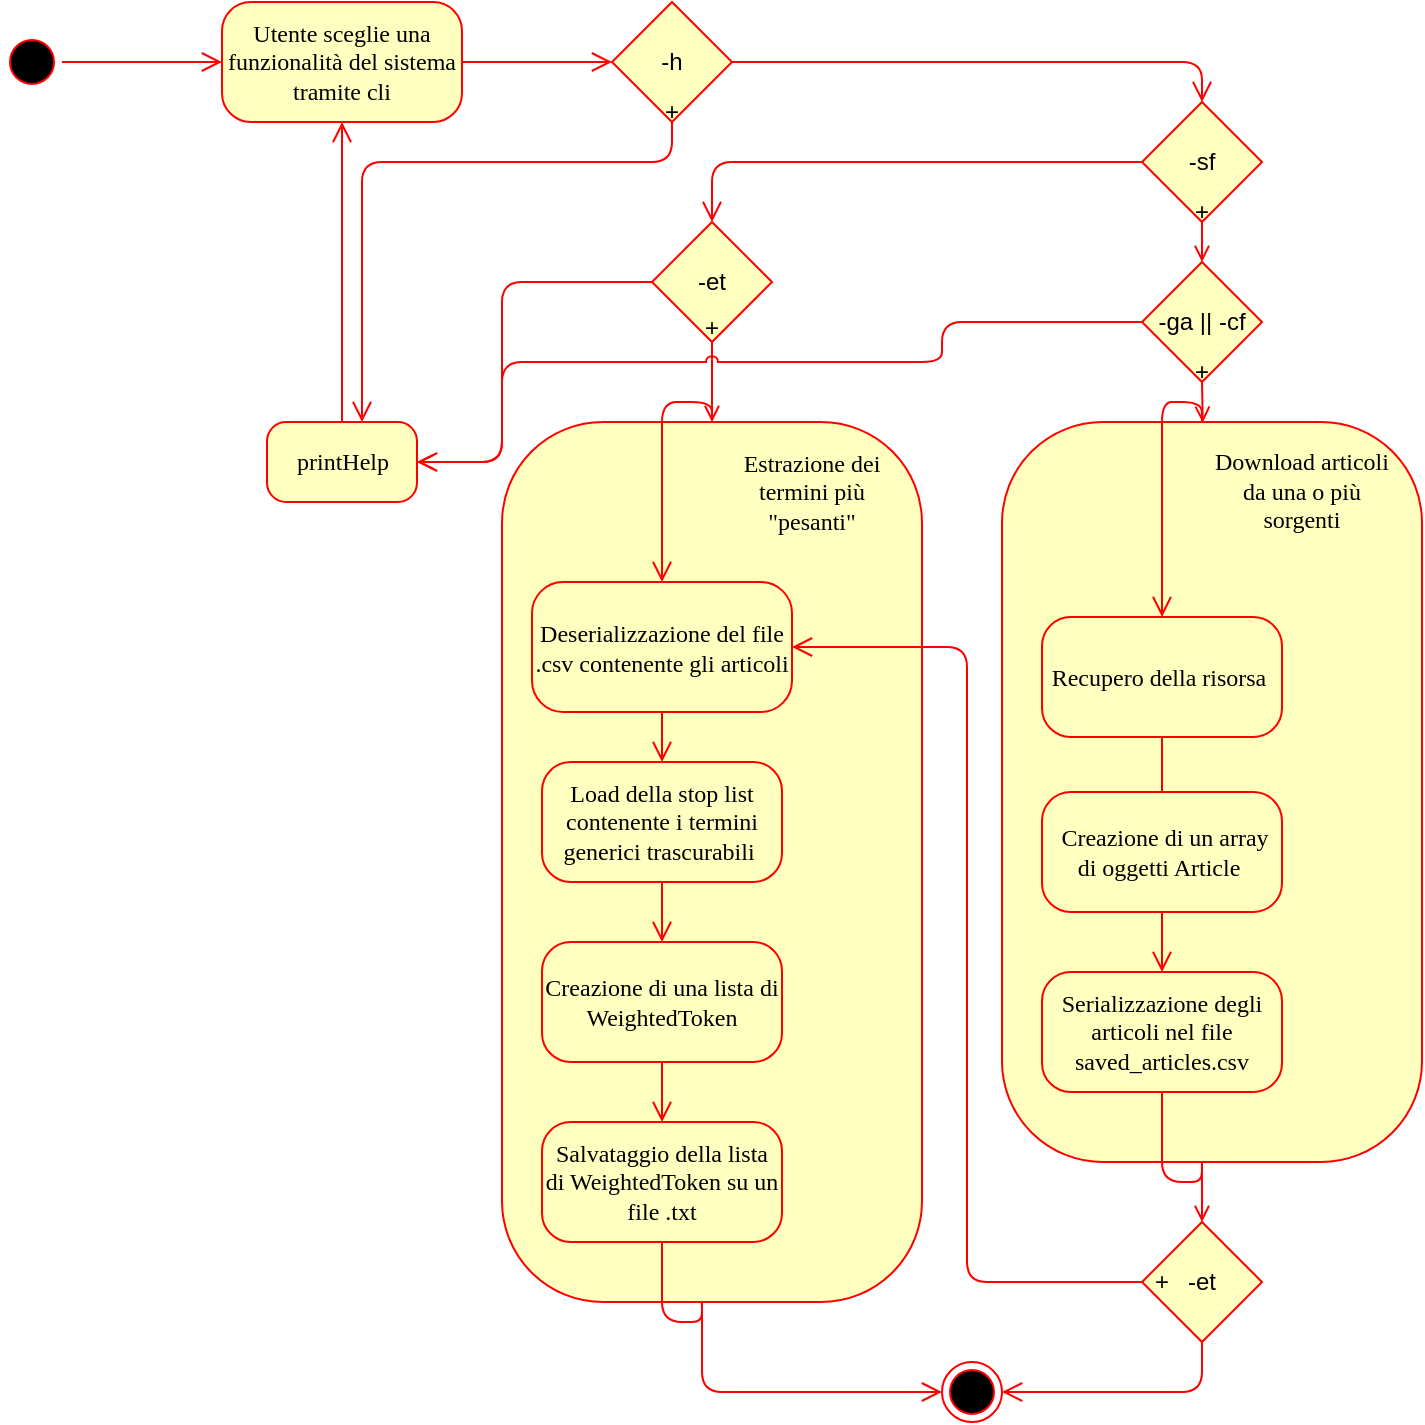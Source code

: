 <mxfile version="17.2.4" type="device"><diagram name="Page-1" id="58cdce13-f638-feb5-8d6f-7d28b1aa9fa0"><mxGraphModel dx="1102" dy="865" grid="1" gridSize="10" guides="1" tooltips="1" connect="1" arrows="1" fold="1" page="1" pageScale="1" pageWidth="1100" pageHeight="850" background="none" math="0" shadow="0"><root><mxCell id="0"/><mxCell id="1" parent="0"/><mxCell id="382b91b5511bd0f7-1" value="" style="ellipse;html=1;shape=startState;fillColor=#000000;strokeColor=#ff0000;rounded=1;shadow=0;comic=0;labelBackgroundColor=none;fontFamily=Verdana;fontSize=12;fontColor=#000000;align=center;direction=south;" parent="1" vertex="1"><mxGeometry x="130" y="135" width="30" height="30" as="geometry"/></mxCell><mxCell id="382b91b5511bd0f7-5" value="" style="rounded=1;whiteSpace=wrap;html=1;arcSize=24;fillColor=#ffffc0;strokeColor=#ff0000;shadow=0;comic=0;labelBackgroundColor=none;fontFamily=Verdana;fontSize=12;fontColor=#000000;align=center;" parent="1" vertex="1"><mxGeometry x="380" y="330" width="210" height="440" as="geometry"/></mxCell><mxCell id="382b91b5511bd0f7-6" value="Utente sceglie una funzionalità del sistema tramite cli" style="rounded=1;whiteSpace=wrap;html=1;arcSize=24;fillColor=#ffffc0;strokeColor=#ff0000;shadow=0;comic=0;labelBackgroundColor=none;fontFamily=Verdana;fontSize=12;fontColor=#000000;align=center;" parent="1" vertex="1"><mxGeometry x="240" y="120" width="120" height="60" as="geometry"/></mxCell><mxCell id="382b91b5511bd0f7-7" value="" style="rounded=1;whiteSpace=wrap;html=1;arcSize=24;fillColor=#ffffc0;strokeColor=#ff0000;shadow=0;comic=0;labelBackgroundColor=none;fontFamily=Verdana;fontSize=12;fontColor=#000000;align=center;" parent="1" vertex="1"><mxGeometry x="630" y="330" width="210" height="370" as="geometry"/></mxCell><mxCell id="3cde6dad864a17aa-13" style="edgeStyle=elbowEdgeStyle;html=1;labelBackgroundColor=none;endArrow=open;endSize=8;strokeColor=#ff0000;fontFamily=Verdana;fontSize=12;align=left;exitX=0.167;exitY=0.5;exitDx=0;exitDy=0;exitPerimeter=0;entryX=1;entryY=0.5;entryDx=0;entryDy=0;" parent="1" source="Xh5gKFFNYor1fGLEIeqE-22" target="xers-O8al9yBKqwTxHX6-8" edge="1"><mxGeometry relative="1" as="geometry"/></mxCell><mxCell id="Xh5gKFFNYor1fGLEIeqE-18" style="edgeStyle=orthogonalEdgeStyle;orthogonalLoop=1;jettySize=auto;html=1;endArrow=none;endFill=0;strokeColor=#FF0000;rounded=1;" edge="1" parent="1" source="382b91b5511bd0f7-10"><mxGeometry relative="1" as="geometry"><mxPoint x="730.0" y="700" as="targetPoint"/><Array as="points"><mxPoint x="710" y="710"/><mxPoint x="730" y="710"/></Array></mxGeometry></mxCell><mxCell id="382b91b5511bd0f7-10" value="Serializzazione degli articoli nel file saved_articles.csv" style="rounded=1;whiteSpace=wrap;html=1;arcSize=24;fillColor=#ffffc0;strokeColor=#ff0000;shadow=0;comic=0;labelBackgroundColor=none;fontFamily=Verdana;fontSize=12;fontColor=#000000;align=center;" parent="1" vertex="1"><mxGeometry x="650" y="605" width="120" height="60" as="geometry"/></mxCell><mxCell id="2a3bc250acf0617d-9" style="edgeStyle=orthogonalEdgeStyle;html=1;labelBackgroundColor=none;endArrow=open;endSize=8;strokeColor=#ff0000;fontFamily=Verdana;fontSize=12;align=left;" parent="1" source="382b91b5511bd0f7-1" target="382b91b5511bd0f7-6" edge="1"><mxGeometry relative="1" as="geometry"/></mxCell><mxCell id="2a3bc250acf0617d-10" style="edgeStyle=orthogonalEdgeStyle;html=1;labelBackgroundColor=none;endArrow=open;endSize=8;strokeColor=#ff0000;fontFamily=Verdana;fontSize=12;align=left;exitX=1;exitY=0.5;exitDx=0;exitDy=0;" parent="1" source="xers-O8al9yBKqwTxHX6-18" edge="1"><mxGeometry relative="1" as="geometry"><Array as="points"><mxPoint x="730" y="150"/></Array><mxPoint x="590" y="150" as="sourcePoint"/><mxPoint x="730" y="170" as="targetPoint"/></mxGeometry></mxCell><mxCell id="3cde6dad864a17aa-8" style="edgeStyle=elbowEdgeStyle;html=1;labelBackgroundColor=none;endArrow=open;endSize=8;strokeColor=#ff0000;fontFamily=Verdana;fontSize=12;align=left;" parent="1" target="xers-O8al9yBKqwTxHX6-2" edge="1"><mxGeometry relative="1" as="geometry"><mxPoint x="480" y="770" as="sourcePoint"/><mxPoint x="430" y="535" as="targetPoint"/><Array as="points"><mxPoint x="480" y="790"/></Array></mxGeometry></mxCell><mxCell id="xers-O8al9yBKqwTxHX6-2" value="" style="ellipse;html=1;shape=endState;fillColor=#000000;strokeColor=#ff0000;" parent="1" vertex="1"><mxGeometry x="600" y="800" width="30" height="30" as="geometry"/></mxCell><mxCell id="xers-O8al9yBKqwTxHX6-3" value="" style="edgeStyle=elbowEdgeStyle;html=1;labelBackgroundColor=none;endArrow=open;endSize=8;strokeColor=#ff0000;fontFamily=Verdana;fontSize=12;align=left;" parent="1" source="xers-O8al9yBKqwTxHX6-36" target="xers-O8al9yBKqwTxHX6-1" edge="1"><mxGeometry relative="1" as="geometry"><mxPoint x="460" y="410" as="sourcePoint"/><mxPoint x="560" y="635" as="targetPoint"/><Array as="points"/></mxGeometry></mxCell><mxCell id="Xh5gKFFNYor1fGLEIeqE-24" style="edgeStyle=orthogonalEdgeStyle;rounded=1;orthogonalLoop=1;jettySize=auto;html=1;entryX=0.475;entryY=1;entryDx=0;entryDy=0;entryPerimeter=0;fontColor=#000000;endArrow=none;endFill=0;strokeColor=#FF0000;" edge="1" parent="1" source="xers-O8al9yBKqwTxHX6-1" target="382b91b5511bd0f7-5"><mxGeometry relative="1" as="geometry"><Array as="points"><mxPoint x="460" y="780"/><mxPoint x="480" y="780"/><mxPoint x="480" y="771"/><mxPoint x="480" y="771"/></Array></mxGeometry></mxCell><mxCell id="xers-O8al9yBKqwTxHX6-1" value="Salvataggio della lista di WeightedToken su un file .txt" style="rounded=1;whiteSpace=wrap;html=1;arcSize=24;fillColor=#ffffc0;strokeColor=#ff0000;shadow=0;comic=0;labelBackgroundColor=none;fontFamily=Verdana;fontSize=12;fontColor=#000000;align=center;" parent="1" vertex="1"><mxGeometry x="400" y="680" width="120" height="60" as="geometry"/></mxCell><mxCell id="xers-O8al9yBKqwTxHX6-6" value="" style="edgeStyle=orthogonalEdgeStyle;html=1;labelBackgroundColor=none;endArrow=open;endSize=8;strokeColor=#ff0000;fontFamily=Verdana;fontSize=12;align=left;" parent="1" source="xers-O8al9yBKqwTxHX6-4" target="382b91b5511bd0f7-10" edge="1"><mxGeometry relative="1" as="geometry"><mxPoint x="700" y="315" as="sourcePoint"/><mxPoint x="710" y="505" as="targetPoint"/></mxGeometry></mxCell><mxCell id="xers-O8al9yBKqwTxHX6-7" value="" style="edgeStyle=orthogonalEdgeStyle;html=1;labelBackgroundColor=none;endArrow=open;endSize=8;strokeColor=#ff0000;fontFamily=Verdana;fontSize=12;align=left;exitX=0.476;exitY=0.001;exitDx=0;exitDy=0;exitPerimeter=0;" parent="1" source="382b91b5511bd0f7-7" target="xers-O8al9yBKqwTxHX6-4" edge="1"><mxGeometry relative="1" as="geometry"><mxPoint x="710" y="300" as="sourcePoint"/><mxPoint x="720" y="405" as="targetPoint"/></mxGeometry></mxCell><mxCell id="xers-O8al9yBKqwTxHX6-4" value="Recupero della risorsa&amp;nbsp;" style="rounded=1;whiteSpace=wrap;html=1;arcSize=24;fillColor=#ffffc0;strokeColor=#ff0000;shadow=0;comic=0;labelBackgroundColor=none;fontFamily=Verdana;fontSize=12;fontColor=#000000;align=center;" parent="1" vertex="1"><mxGeometry x="650" y="427.5" width="120" height="60" as="geometry"/></mxCell><mxCell id="xers-O8al9yBKqwTxHX6-10" value="" style="edgeStyle=elbowEdgeStyle;html=1;labelBackgroundColor=none;endArrow=open;endSize=8;strokeColor=#ff0000;fontFamily=Verdana;fontSize=12;align=left;entryX=0.5;entryY=0;entryDx=0;entryDy=0;exitX=0.5;exitY=0;exitDx=0;exitDy=0;" parent="1" source="382b91b5511bd0f7-5" target="xers-O8al9yBKqwTxHX6-8" edge="1"><mxGeometry relative="1" as="geometry"><mxPoint x="480" y="330" as="sourcePoint"/><mxPoint x="455" y="570" as="targetPoint"/><Array as="points"><mxPoint x="460" y="320"/><mxPoint x="460" y="320"/></Array></mxGeometry></mxCell><mxCell id="xers-O8al9yBKqwTxHX6-8" value="Deserializzazione del file .csv contenente gli articoli" style="rounded=1;whiteSpace=wrap;html=1;arcSize=24;fillColor=#ffffc0;strokeColor=#ff0000;shadow=0;comic=0;labelBackgroundColor=none;fontFamily=Verdana;fontSize=12;fontColor=#000000;align=center;" parent="1" vertex="1"><mxGeometry x="395" y="410" width="130" height="65" as="geometry"/></mxCell><mxCell id="xers-O8al9yBKqwTxHX6-11" value="" style="edgeStyle=elbowEdgeStyle;html=1;labelBackgroundColor=none;endArrow=open;endSize=8;strokeColor=#ff0000;fontFamily=Verdana;fontSize=12;align=left;" parent="1" source="xers-O8al9yBKqwTxHX6-8" target="xers-O8al9yBKqwTxHX6-9" edge="1"><mxGeometry relative="1" as="geometry"><mxPoint x="450" y="465" as="sourcePoint"/><mxPoint x="450" y="570" as="targetPoint"/><Array as="points"/></mxGeometry></mxCell><mxCell id="xers-O8al9yBKqwTxHX6-9" value="Load della stop list contenente i termini generici trascurabili&amp;nbsp;" style="rounded=1;whiteSpace=wrap;html=1;arcSize=24;fillColor=#ffffc0;strokeColor=#ff0000;shadow=0;comic=0;labelBackgroundColor=none;fontFamily=Verdana;fontSize=12;fontColor=#000000;align=center;" parent="1" vertex="1"><mxGeometry x="400" y="500" width="120" height="60" as="geometry"/></mxCell><mxCell id="xers-O8al9yBKqwTxHX6-17" value="" style="edgeStyle=orthogonalEdgeStyle;html=1;labelBackgroundColor=none;endArrow=open;endSize=8;strokeColor=#ff0000;fontFamily=Verdana;fontSize=12;align=left;" parent="1" source="382b91b5511bd0f7-6" target="xers-O8al9yBKqwTxHX6-18" edge="1"><mxGeometry relative="1" as="geometry"><Array as="points"/><mxPoint x="360" y="150" as="sourcePoint"/><mxPoint x="480" y="150" as="targetPoint"/></mxGeometry></mxCell><mxCell id="xers-O8al9yBKqwTxHX6-18" value="-h" style="rhombus;whiteSpace=wrap;html=1;fillColor=#ffffc0;strokeColor=#ff0000;fontColor=#000000;" parent="1" vertex="1"><mxGeometry x="435" y="120" width="60" height="60" as="geometry"/></mxCell><mxCell id="xers-O8al9yBKqwTxHX6-20" value="printHelp" style="rounded=1;whiteSpace=wrap;html=1;arcSize=24;fillColor=#ffffc0;strokeColor=#ff0000;shadow=0;comic=0;labelBackgroundColor=none;fontFamily=Verdana;fontSize=12;fontColor=#000000;align=center;" parent="1" vertex="1"><mxGeometry x="262.5" y="330" width="75" height="40" as="geometry"/></mxCell><mxCell id="xers-O8al9yBKqwTxHX6-22" value="" style="edgeStyle=orthogonalEdgeStyle;html=1;labelBackgroundColor=none;endArrow=open;endSize=8;strokeColor=#ff0000;fontFamily=Verdana;fontSize=12;align=left;exitX=0.5;exitY=1;exitDx=0;exitDy=0;" parent="1" source="xers-O8al9yBKqwTxHX6-18" target="xers-O8al9yBKqwTxHX6-20" edge="1"><mxGeometry relative="1" as="geometry"><Array as="points"><mxPoint x="465" y="200"/><mxPoint x="310" y="200"/></Array><mxPoint x="500" y="220" as="sourcePoint"/><mxPoint x="480" y="200" as="targetPoint"/></mxGeometry></mxCell><mxCell id="xers-O8al9yBKqwTxHX6-31" value="" style="edgeStyle=orthogonalEdgeStyle;html=1;labelBackgroundColor=none;endArrow=open;endSize=8;strokeColor=#FF0000;fontFamily=Verdana;fontSize=12;align=left;exitX=0;exitY=0.5;exitDx=0;exitDy=0;startArrow=none;" parent="1" target="xers-O8al9yBKqwTxHX6-20" edge="1" source="Xh5gKFFNYor1fGLEIeqE-26"><mxGeometry relative="1" as="geometry"><Array as="points"><mxPoint x="380" y="260"/><mxPoint x="380" y="350"/></Array><mxPoint x="730" y="260" as="sourcePoint"/><mxPoint x="450" y="140" as="targetPoint"/></mxGeometry></mxCell><mxCell id="xers-O8al9yBKqwTxHX6-35" value="" style="edgeStyle=orthogonalEdgeStyle;html=1;labelBackgroundColor=none;endArrow=open;endSize=8;strokeColor=#ff0000;fontFamily=Verdana;fontSize=12;align=left;" parent="1" source="xers-O8al9yBKqwTxHX6-20" target="382b91b5511bd0f7-6" edge="1"><mxGeometry relative="1" as="geometry"><Array as="points"/><mxPoint x="370" y="160" as="sourcePoint"/><mxPoint x="490" y="160" as="targetPoint"/></mxGeometry></mxCell><mxCell id="xers-O8al9yBKqwTxHX6-37" value="" style="edgeStyle=elbowEdgeStyle;html=1;labelBackgroundColor=none;endArrow=open;endSize=8;strokeColor=#ff0000;fontFamily=Verdana;fontSize=12;align=left;" parent="1" source="xers-O8al9yBKqwTxHX6-9" target="xers-O8al9yBKqwTxHX6-36" edge="1"><mxGeometry relative="1" as="geometry"><mxPoint x="460" y="550" as="sourcePoint"/><mxPoint x="460" y="610" as="targetPoint"/><Array as="points"/></mxGeometry></mxCell><mxCell id="xers-O8al9yBKqwTxHX6-36" value="Creazione di una lista di WeightedToken" style="rounded=1;whiteSpace=wrap;html=1;arcSize=24;fillColor=#ffffc0;strokeColor=#ff0000;shadow=0;comic=0;labelBackgroundColor=none;fontFamily=Verdana;fontSize=12;fontColor=#000000;align=center;" parent="1" vertex="1"><mxGeometry x="400" y="590" width="120" height="60" as="geometry"/></mxCell><mxCell id="xers-O8al9yBKqwTxHX6-38" value="&amp;nbsp;Creazione di un array di oggetti Article&amp;nbsp;" style="rounded=1;whiteSpace=wrap;html=1;arcSize=24;fillColor=#ffffc0;strokeColor=#ff0000;shadow=0;comic=0;labelBackgroundColor=none;fontFamily=Verdana;fontSize=12;fontColor=#000000;align=center;" parent="1" vertex="1"><mxGeometry x="650" y="515" width="120" height="60" as="geometry"/></mxCell><mxCell id="Xh5gKFFNYor1fGLEIeqE-1" value="&lt;br style=&quot;color: rgb(0 , 0 , 0) ; font-family: &amp;#34;verdana&amp;#34;&quot;&gt;&lt;br style=&quot;color: rgb(0 , 0 , 0) ; font-family: &amp;#34;verdana&amp;#34;&quot;&gt;&lt;span style=&quot;color: rgb(0 , 0 , 0) ; font-family: &amp;#34;verdana&amp;#34;&quot;&gt;Download articoli da una o più sorgenti&lt;/span&gt;" style="text;html=1;strokeColor=none;fillColor=none;align=center;verticalAlign=middle;whiteSpace=wrap;rounded=0;labelBackgroundColor=none;" vertex="1" parent="1"><mxGeometry x="730" y="335" width="100" height="30" as="geometry"/></mxCell><mxCell id="Xh5gKFFNYor1fGLEIeqE-8" style="edgeStyle=orthogonalEdgeStyle;rounded=0;orthogonalLoop=1;jettySize=auto;html=1;entryX=0.478;entryY=0.001;entryDx=0;entryDy=0;entryPerimeter=0;fillColor=#e51400;strokeColor=#FF0000;endArrow=open;endFill=0;exitX=0.5;exitY=1;exitDx=0;exitDy=0;" edge="1" parent="1" source="Xh5gKFFNYor1fGLEIeqE-30" target="382b91b5511bd0f7-7"><mxGeometry relative="1" as="geometry"/></mxCell><mxCell id="Xh5gKFFNYor1fGLEIeqE-35" style="edgeStyle=orthogonalEdgeStyle;rounded=1;orthogonalLoop=1;jettySize=auto;html=1;entryX=0.5;entryY=0;entryDx=0;entryDy=0;fontColor=#000000;endArrow=open;endFill=0;strokeColor=#FF0000;" edge="1" parent="1" source="Xh5gKFFNYor1fGLEIeqE-4" target="Xh5gKFFNYor1fGLEIeqE-30"><mxGeometry relative="1" as="geometry"/></mxCell><mxCell id="Xh5gKFFNYor1fGLEIeqE-4" value="-sf&lt;br&gt;" style="rhombus;whiteSpace=wrap;html=1;fillColor=#ffffc0;strokeColor=#ff0000;fontColor=#000000;" vertex="1" parent="1"><mxGeometry x="700" y="170" width="60" height="60" as="geometry"/></mxCell><mxCell id="Xh5gKFFNYor1fGLEIeqE-12" style="edgeStyle=elbowEdgeStyle;html=1;labelBackgroundColor=none;endArrow=open;endSize=8;strokeColor=#ff0000;fontFamily=Verdana;fontSize=12;align=left;exitX=0.5;exitY=1;exitDx=0;exitDy=0;entryX=1;entryY=0.5;entryDx=0;entryDy=0;" edge="1" parent="1" source="Xh5gKFFNYor1fGLEIeqE-15" target="xers-O8al9yBKqwTxHX6-2"><mxGeometry relative="1" as="geometry"><mxPoint x="730" y="720" as="sourcePoint"/><mxPoint x="470" y="750" as="targetPoint"/><Array as="points"><mxPoint x="730" y="780"/><mxPoint x="730" y="760"/></Array></mxGeometry></mxCell><mxCell id="Xh5gKFFNYor1fGLEIeqE-17" style="edgeStyle=orthogonalEdgeStyle;rounded=0;orthogonalLoop=1;jettySize=auto;html=1;endArrow=open;endFill=0;strokeColor=#FF0000;exitX=0.476;exitY=1;exitDx=0;exitDy=0;exitPerimeter=0;" edge="1" parent="1" source="382b91b5511bd0f7-7" target="Xh5gKFFNYor1fGLEIeqE-15"><mxGeometry relative="1" as="geometry"/></mxCell><mxCell id="Xh5gKFFNYor1fGLEIeqE-15" value="-et" style="rhombus;whiteSpace=wrap;html=1;fillColor=#ffffc0;strokeColor=#ff0000;fontColor=#000000;" vertex="1" parent="1"><mxGeometry x="700" y="730" width="60" height="60" as="geometry"/></mxCell><mxCell id="Xh5gKFFNYor1fGLEIeqE-20" value="+" style="text;html=1;strokeColor=none;fillColor=none;align=center;verticalAlign=middle;whiteSpace=wrap;rounded=0;labelBackgroundColor=none;fontColor=#000000;" vertex="1" parent="1"><mxGeometry x="700" y="268" width="60" height="30" as="geometry"/></mxCell><mxCell id="Xh5gKFFNYor1fGLEIeqE-22" value="+" style="text;html=1;strokeColor=none;fillColor=none;align=center;verticalAlign=middle;whiteSpace=wrap;rounded=0;labelBackgroundColor=none;fontColor=#000000;" vertex="1" parent="1"><mxGeometry x="695" y="752.5" width="30" height="15" as="geometry"/></mxCell><mxCell id="Xh5gKFFNYor1fGLEIeqE-23" value="&lt;span style=&quot;font-family: &amp;#34;verdana&amp;#34;&quot;&gt;Estrazione dei termini più &quot;pesanti&quot;&lt;/span&gt;" style="text;html=1;strokeColor=none;fillColor=none;align=center;verticalAlign=middle;whiteSpace=wrap;rounded=0;labelBackgroundColor=none;fontColor=#000000;" vertex="1" parent="1"><mxGeometry x="495" y="340" width="80" height="50" as="geometry"/></mxCell><mxCell id="Xh5gKFFNYor1fGLEIeqE-25" value="+" style="text;html=1;strokeColor=none;fillColor=none;align=center;verticalAlign=middle;whiteSpace=wrap;rounded=0;labelBackgroundColor=none;fontColor=#000000;" vertex="1" parent="1"><mxGeometry x="435" y="160" width="60" height="30" as="geometry"/></mxCell><mxCell id="Xh5gKFFNYor1fGLEIeqE-31" style="edgeStyle=orthogonalEdgeStyle;rounded=1;orthogonalLoop=1;jettySize=auto;html=1;entryX=0.5;entryY=0;entryDx=0;entryDy=0;fontColor=#000000;endArrow=open;endFill=0;strokeColor=#FF0000;" edge="1" parent="1" source="Xh5gKFFNYor1fGLEIeqE-26" target="382b91b5511bd0f7-5"><mxGeometry relative="1" as="geometry"/></mxCell><mxCell id="Xh5gKFFNYor1fGLEIeqE-26" value="-et" style="rhombus;whiteSpace=wrap;html=1;fillColor=#ffffc0;strokeColor=#ff0000;fontColor=#000000;" vertex="1" parent="1"><mxGeometry x="455" y="230" width="60" height="60" as="geometry"/></mxCell><mxCell id="Xh5gKFFNYor1fGLEIeqE-27" value="" style="edgeStyle=orthogonalEdgeStyle;html=1;labelBackgroundColor=none;endArrow=open;endSize=8;strokeColor=#FF0000;fontFamily=Verdana;fontSize=12;align=left;exitX=0;exitY=0.5;exitDx=0;exitDy=0;endFill=0;" edge="1" parent="1" source="Xh5gKFFNYor1fGLEIeqE-4" target="Xh5gKFFNYor1fGLEIeqE-26"><mxGeometry relative="1" as="geometry"><Array as="points"><mxPoint x="485" y="200"/></Array><mxPoint x="700" y="260.0" as="sourcePoint"/><mxPoint x="337.5" y="350" as="targetPoint"/></mxGeometry></mxCell><mxCell id="Xh5gKFFNYor1fGLEIeqE-28" value="+" style="text;html=1;strokeColor=none;fillColor=none;align=center;verticalAlign=middle;whiteSpace=wrap;rounded=0;labelBackgroundColor=none;fontColor=#000000;" vertex="1" parent="1"><mxGeometry x="455" y="268" width="60" height="30" as="geometry"/></mxCell><mxCell id="Xh5gKFFNYor1fGLEIeqE-30" value="-ga || -cf" style="rhombus;whiteSpace=wrap;html=1;fillColor=#ffffc0;strokeColor=#ff0000;fontColor=#000000;" vertex="1" parent="1"><mxGeometry x="700" y="250" width="60" height="60" as="geometry"/></mxCell><mxCell id="Xh5gKFFNYor1fGLEIeqE-36" style="edgeStyle=orthogonalEdgeStyle;rounded=1;orthogonalLoop=1;jettySize=auto;html=1;fontColor=#000000;endArrow=open;endFill=0;strokeColor=#FF0000;exitX=0;exitY=0.5;exitDx=0;exitDy=0;entryX=1;entryY=0.5;entryDx=0;entryDy=0;jumpStyle=arc;" edge="1" parent="1" source="Xh5gKFFNYor1fGLEIeqE-30" target="xers-O8al9yBKqwTxHX6-20"><mxGeometry relative="1" as="geometry"><mxPoint x="340" y="360" as="targetPoint"/><Array as="points"><mxPoint x="600" y="280"/><mxPoint x="600" y="300"/><mxPoint x="380" y="300"/><mxPoint x="380" y="350"/></Array></mxGeometry></mxCell><mxCell id="Xh5gKFFNYor1fGLEIeqE-37" value="+" style="text;html=1;strokeColor=none;fillColor=none;align=center;verticalAlign=middle;whiteSpace=wrap;rounded=0;labelBackgroundColor=none;fontColor=#000000;" vertex="1" parent="1"><mxGeometry x="700" y="290" width="60" height="30" as="geometry"/></mxCell><mxCell id="Xh5gKFFNYor1fGLEIeqE-38" value="+" style="text;html=1;strokeColor=none;fillColor=none;align=center;verticalAlign=middle;whiteSpace=wrap;rounded=0;labelBackgroundColor=none;fontColor=#000000;" vertex="1" parent="1"><mxGeometry x="700" y="210" width="60" height="30" as="geometry"/></mxCell></root></mxGraphModel></diagram></mxfile>